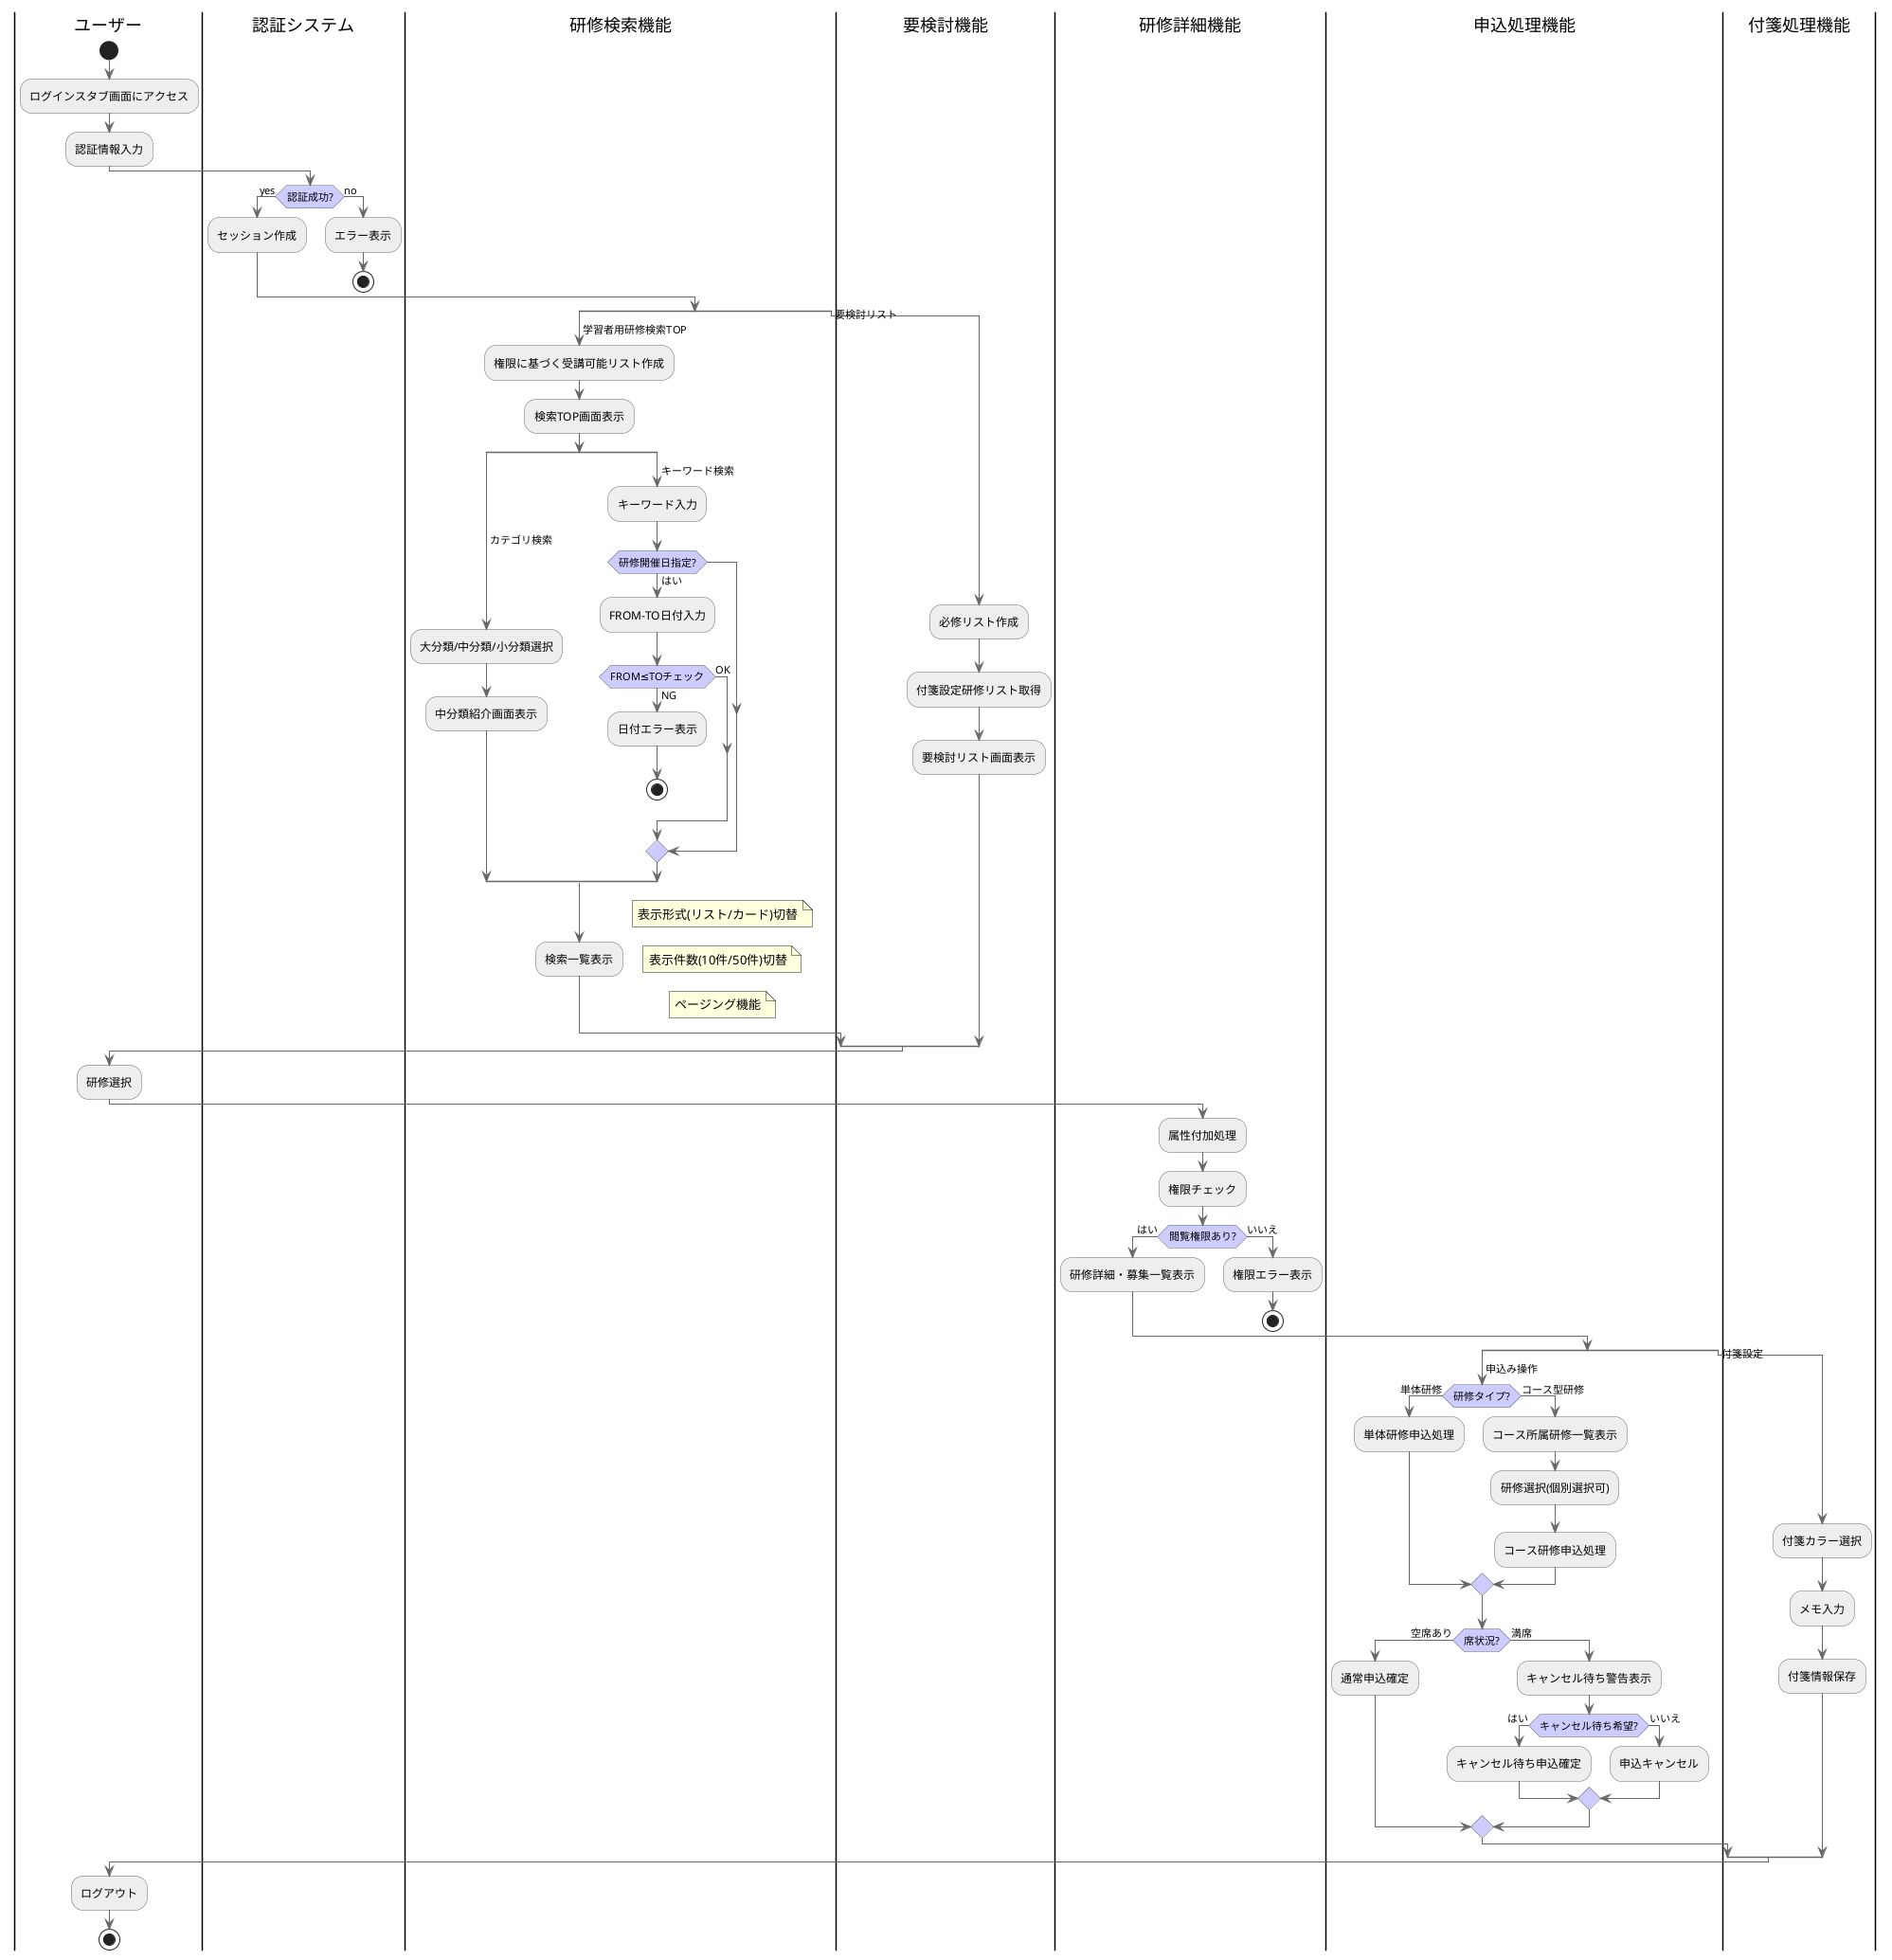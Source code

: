 @startuml 次期LMS業務フロー

skinparam backgroundColor white
skinparam handwritten false
skinparam defaultFontName Arial
skinparam activityBorderColor #666666
skinparam activityBackgroundColor #EEEEEE
skinparam activityDiamondBackgroundColor #CCCCFF
skinparam arrowColor #666666

' === アクティビティ図 ===
|ユーザー|
start
:ログインスタブ画面にアクセス;
:認証情報入力;

|認証システム|
if (認証成功?) then (yes)
  :セッション作成;
else (no)
  :エラー表示;
  stop
endif

|ユーザー|
split
  ->学習者用研修検索TOP;
  |研修検索機能|
  :権限に基づく受講可能リスト作成;
  :検索TOP画面表示;
  
  split
    ->カテゴリ検索;
    :大分類/中分類/小分類選択;
    :中分類紹介画面表示;
  split again
    ->キーワード検索;
    :キーワード入力;
    if (研修開催日指定?) then (はい)
      :FROM-TO日付入力;
      if (FROM≤TOチェック) then (OK)
      else (NG)
        :日付エラー表示;
        stop
      endif
    endif
  end split
  
  :検索一覧表示;
  note right: 表示形式(リスト/カード)切替
  note right: 表示件数(10件/50件)切替
  note right: ページング機能

split again
  ->要検討リスト;
  |要検討機能|
  :必修リスト作成;
  :付箋設定研修リスト取得;
  :要検討リスト画面表示;
end split

|ユーザー|
:研修選択;

|研修詳細機能|
:属性付加処理;
:権限チェック;
if (閲覧権限あり?) then (はい)
  :研修詳細・募集一覧表示;
else (いいえ)
  :権限エラー表示;
  stop
endif

|ユーザー|
split
  ->申込み操作;
  |申込処理機能|
  if (研修タイプ?) then (単体研修)
    :単体研修申込処理;
  else (コース型研修)
    :コース所属研修一覧表示;
    :研修選択(個別選択可);
    :コース研修申込処理;
  endif
  
  if (席状況?) then (空席あり)
    :通常申込確定;
  else (満席)
    :キャンセル待ち警告表示;
    if (キャンセル待ち希望?) then (はい)
      :キャンセル待ち申込確定;
    else (いいえ)
      :申込キャンセル;
    endif
  endif
  
split again
  ->付箋設定;
  |付箋処理機能|
  :付箋カラー選択;
  :メモ入力;
  :付箋情報保存;
end split

|ユーザー|
:ログアウト;
stop

@enduml